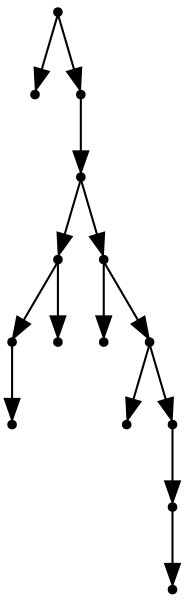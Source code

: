 digraph {
  14 [shape=point];
  0 [shape=point];
  13 [shape=point];
  12 [shape=point];
  4 [shape=point];
  2 [shape=point];
  1 [shape=point];
  3 [shape=point];
  11 [shape=point];
  5 [shape=point];
  10 [shape=point];
  6 [shape=point];
  9 [shape=point];
  8 [shape=point];
  7 [shape=point];
14 -> 0;
14 -> 13;
13 -> 12;
12 -> 4;
4 -> 2;
2 -> 1;
4 -> 3;
12 -> 11;
11 -> 5;
11 -> 10;
10 -> 6;
10 -> 9;
9 -> 8;
8 -> 7;
}
